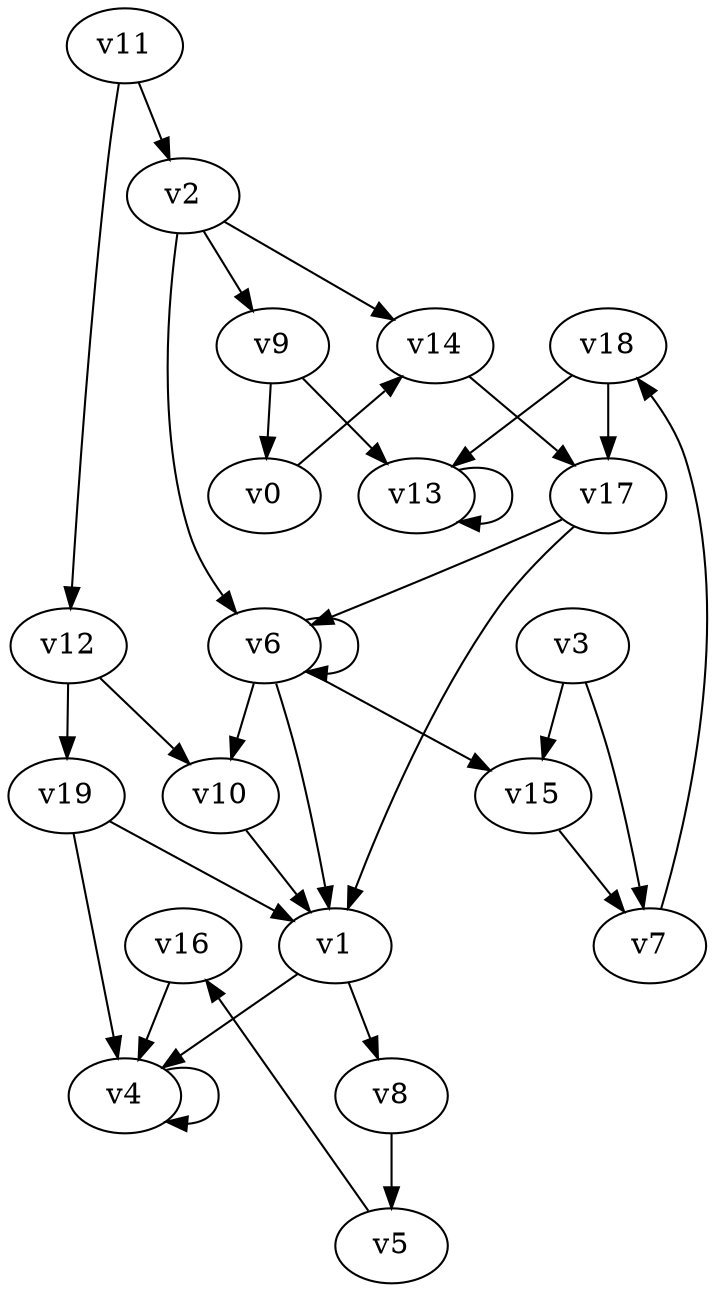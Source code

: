 // Benchmark game 19 - 20 vertices
// time_bound: 8
// targets: v7
digraph G {
    v0 [name="v0", player=0];
    v1 [name="v1", player=1];
    v2 [name="v2", player=1];
    v3 [name="v3", player=0];
    v4 [name="v4", player=1];
    v5 [name="v5", player=0];
    v6 [name="v6", player=0];
    v7 [name="v7", player=0, target=1];
    v8 [name="v8", player=1];
    v9 [name="v9", player=0];
    v10 [name="v10", player=0];
    v11 [name="v11", player=0];
    v12 [name="v12", player=0];
    v13 [name="v13", player=0];
    v14 [name="v14", player=0];
    v15 [name="v15", player=1];
    v16 [name="v16", player=0];
    v17 [name="v17", player=0];
    v18 [name="v18", player=0];
    v19 [name="v19", player=1];

    v0 -> v14 [constraint="t >= 1"];
    v1 -> v4;
    v2 -> v9 [constraint="t mod 4 == 2"];
    v3 -> v7;
    v4 -> v4;
    v5 -> v16 [constraint="t < 9"];
    v6 -> v1;
    v7 -> v18;
    v8 -> v5;
    v9 -> v13;
    v10 -> v1;
    v11 -> v12;
    v12 -> v10;
    v13 -> v13 [constraint="t < 7"];
    v14 -> v17;
    v15 -> v7;
    v16 -> v4;
    v17 -> v1;
    v18 -> v13;
    v19 -> v4;
    v6 -> v10;
    v2 -> v14;
    v11 -> v2;
    v17 -> v6;
    v1 -> v8;
    v12 -> v19;
    v19 -> v1;
    v2 -> v6;
    v18 -> v17;
    v6 -> v15;
    v9 -> v0;
    v6 -> v6;
    v3 -> v15;
}
